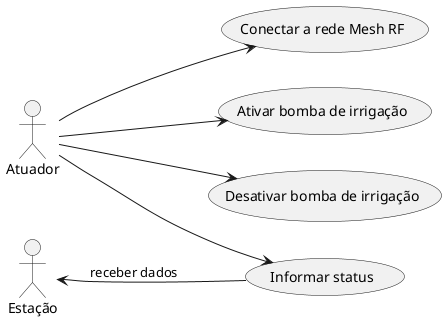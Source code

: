 @startuml atuador
    left to right direction
    ' -- Atuador -- '
    :Atuador: --> (Conectar a rede Mesh RF)
    :Atuador: --> (Ativar bomba de irrigação)
    :Atuador: --> (Desativar bomba de irrigação)
    :Atuador: --> (Informar status)

    ' -- Estação -- '
    :Estação: <-- (Informar status) : receber dados

@enduml